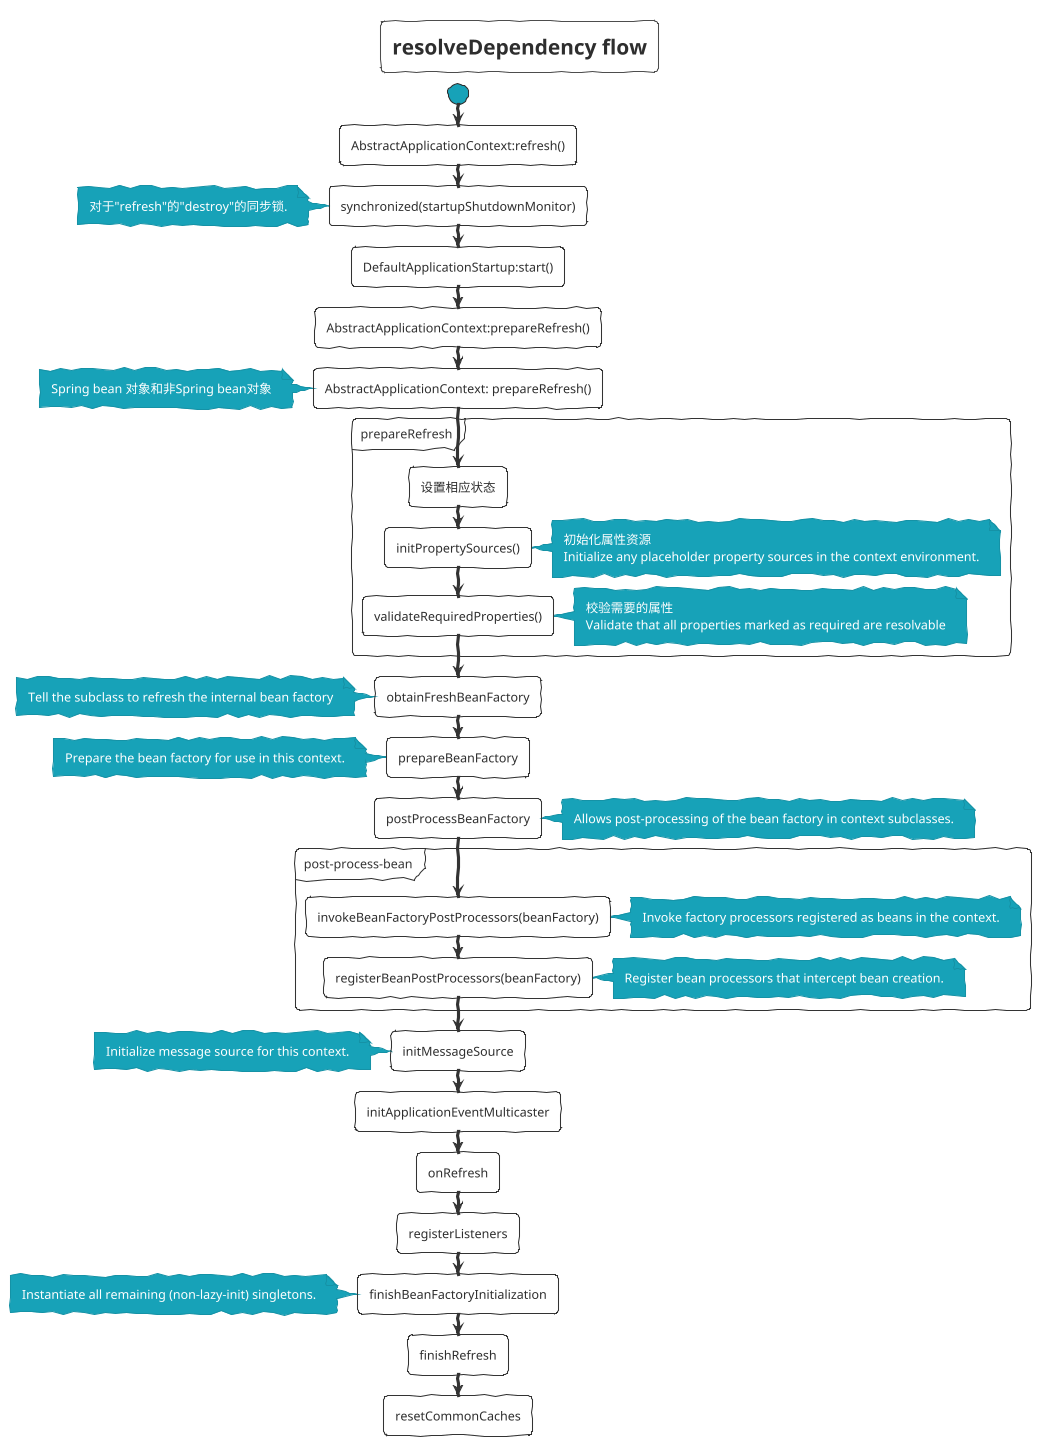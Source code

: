 @startuml resolveDependencyFlow
title resolveDependency flow
!theme sketchy-outline
start
:AbstractApplicationContext:refresh();
:synchronized(startupShutdownMonitor);
note left
    对于"refresh"的"destroy"的同步锁.
end note
:DefaultApplicationStartup:start();
:AbstractApplicationContext:prepareRefresh();
:AbstractApplicationContext: prepareRefresh();
note left
  Spring bean 对象和非Spring bean对象
end note
partition prepareRefresh{
:设置相应状态;
:initPropertySources();
note right
 初始化属性资源
 Initialize any placeholder property sources in the context environment.
end note
:validateRequiredProperties();
note right
 校验需要的属性
 Validate that all properties marked as required are resolvable
end note
}
:obtainFreshBeanFactory;
note left
Tell the subclass to refresh the internal bean factory
end note
:prepareBeanFactory;
note left
Prepare the bean factory for use in this context.
end note
:postProcessBeanFactory;
note right
Allows post-processing of the bean factory in context subclasses.
end note
partition post-process-bean {
:invokeBeanFactoryPostProcessors(beanFactory);
note right
Invoke factory processors registered as beans in the context.
end note
:registerBeanPostProcessors(beanFactory);
note right
Register bean processors that intercept bean creation.
end note
}
:initMessageSource;
note left
 Initialize message source for this context.
end note
:initApplicationEventMulticaster;
:onRefresh;
:registerListeners;
:finishBeanFactoryInitialization;
note left 
Instantiate all remaining (non-lazy-init) singletons.
end note 
:finishRefresh;
:resetCommonCaches;
@enduml